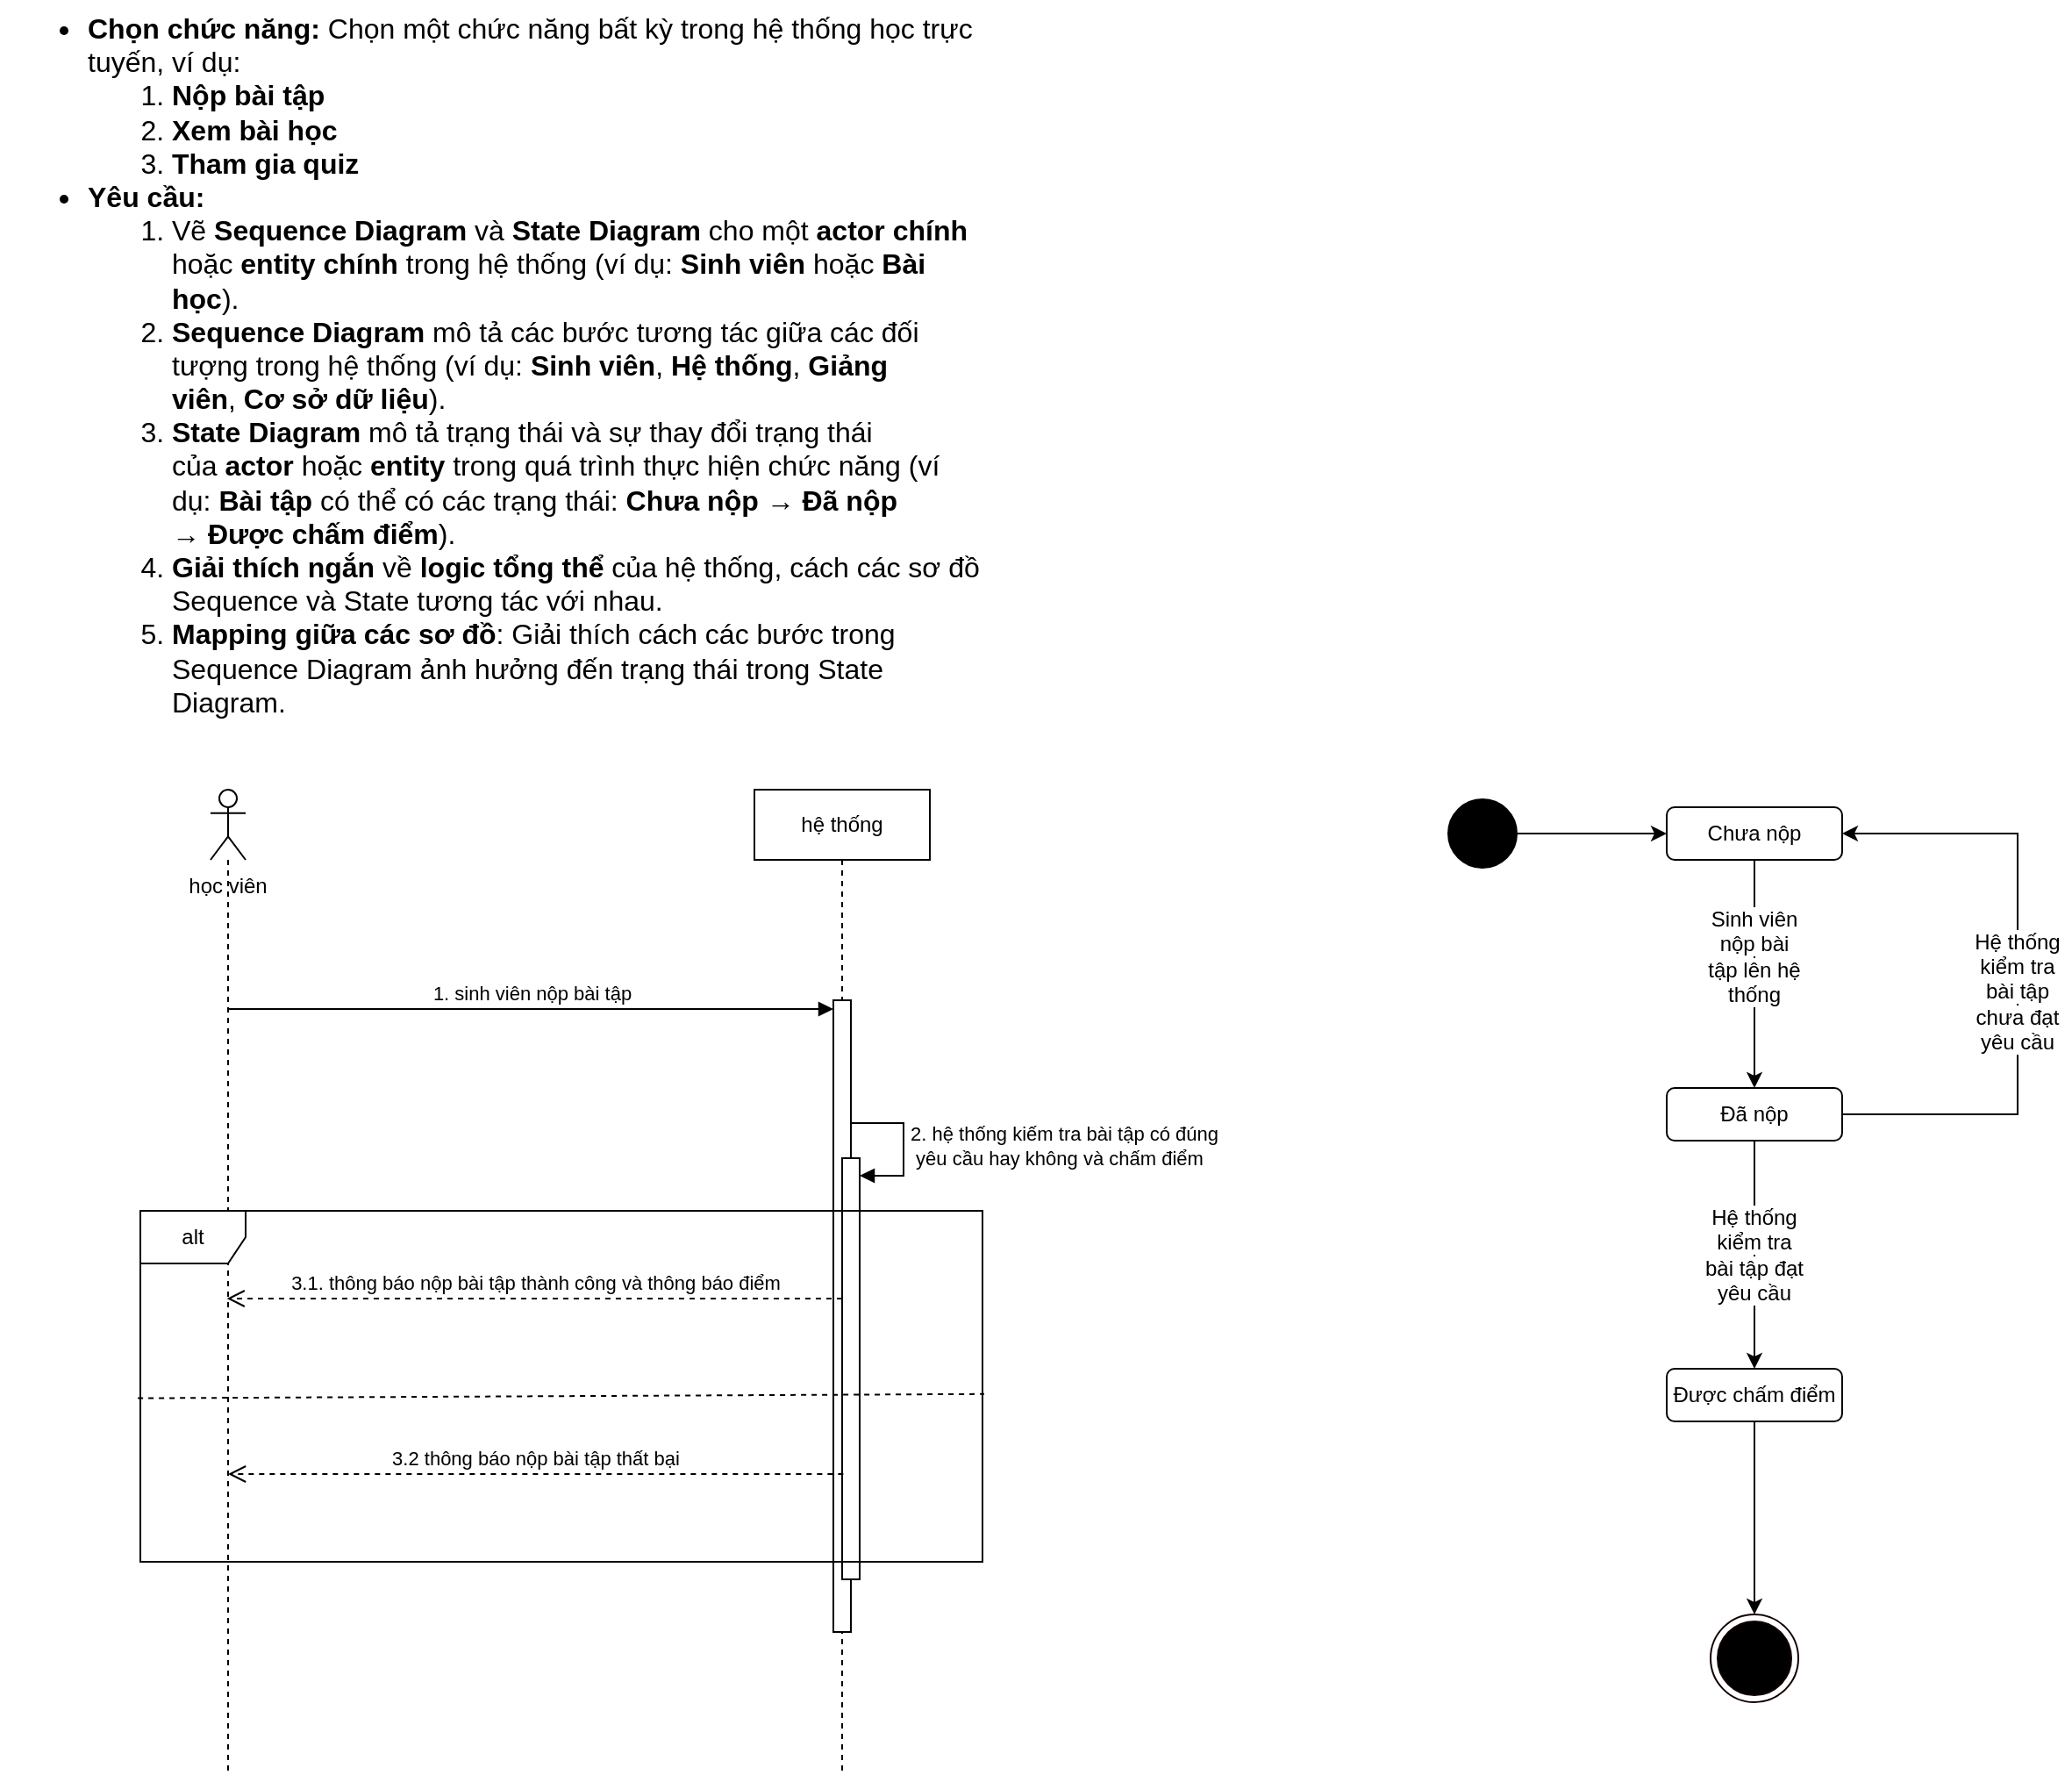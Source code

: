 <mxfile version="28.2.8">
  <diagram name="Page-1" id="XMYItQkeG7OKT5IUd4J5">
    <mxGraphModel dx="1616" dy="1305" grid="1" gridSize="10" guides="1" tooltips="1" connect="1" arrows="1" fold="1" page="0" pageScale="1" pageWidth="850" pageHeight="1100" math="0" shadow="0">
      <root>
        <mxCell id="0" />
        <mxCell id="1" parent="0" />
        <mxCell id="BLZOsen1UQOghruQjqNf-1" value="&lt;ul style=&quot;box-sizing: border-box; margin: 0px; padding: 0px 0px 0px 2rem; list-style: circle; color: rgb(33, 37, 41); font-family: SFProDisplay; font-size: 16px; font-style: normal; font-variant-ligatures: normal; font-variant-caps: normal; font-weight: 400; letter-spacing: normal; orphans: 2; text-align: start; text-indent: 0px; text-transform: none; widows: 2; word-spacing: 0px; -webkit-text-stroke-width: 0px; white-space: normal; background-color: rgb(255, 255, 255); text-decoration-thickness: initial; text-decoration-style: initial; text-decoration-color: initial; padding-inline-start: 48px;&quot;&gt;&lt;li dir=&quot;ltr&quot; aria-level=&quot;1&quot; style=&quot;box-sizing: border-box; margin: 0px; padding: 0px; background-color: transparent; color: rgb(0, 0, 0); font-family: Arial, sans-serif; font-size: 12pt; font-style: normal; font-variant: normal; font-weight: 400; list-style-type: disc; text-decoration: none; vertical-align: baseline; white-space: pre;&quot;&gt;&lt;span style=&quot;box-sizing: border-box; margin: 0px; padding: 0px; background-color: transparent; color: rgb(0, 0, 0); font-family: Arial, sans-serif; font-size: 12pt;&quot;&gt;&lt;span style=&quot;box-sizing: border-box; margin: 0px; padding: 0px; font-style: normal; font-variant: normal; text-decoration: none; vertical-align: baseline; white-space: pre-wrap;&quot;&gt;&lt;strong style=&quot;box-sizing: border-box; margin: 0px; padding: 0px; font-weight: bolder;&quot;&gt;Chọn chức năng:&lt;/strong&gt;&lt;/span&gt;&lt;span style=&quot;box-sizing: border-box; margin: 0px; padding: 0px; font-style: normal; font-variant: normal; font-weight: 400; text-decoration: none; vertical-align: baseline; white-space: pre-wrap;&quot;&gt; Chọn một chức năng bất kỳ trong hệ thống học trực tuyến, ví dụ:&lt;/span&gt;&lt;/span&gt;&lt;ol style=&quot;box-sizing: border-box; margin: 0px; padding: 0px 0px 0px 2rem; padding-inline-start: 48px;&quot;&gt;&lt;li dir=&quot;ltr&quot; aria-level=&quot;2&quot; style=&quot;box-sizing: border-box; margin: 0px; padding: 0px; background-color: transparent; color: rgb(0, 0, 0); font-family: Arial, sans-serif; font-size: 12pt; font-style: normal; font-variant: normal; font-weight: 400; list-style-type: decimal; text-decoration: none; vertical-align: baseline; white-space: pre;&quot;&gt;&lt;span style=&quot;box-sizing: border-box; margin: 0px; padding: 0px; background-color: transparent; color: rgb(0, 0, 0); font-family: Arial, sans-serif; font-size: 12pt;&quot;&gt;&lt;span style=&quot;box-sizing: border-box; margin: 0px; padding: 0px; font-style: normal; font-variant: normal; text-decoration: none; vertical-align: baseline; white-space: pre-wrap;&quot;&gt;&lt;strong style=&quot;box-sizing: border-box; margin: 0px; padding: 0px; font-weight: bolder;&quot;&gt;Nộp bài tập&lt;/strong&gt;&lt;/span&gt;&lt;/span&gt;&lt;/li&gt;&lt;li dir=&quot;ltr&quot; aria-level=&quot;2&quot; style=&quot;box-sizing: border-box; margin: 0px; padding: 0px; background-color: transparent; color: rgb(0, 0, 0); font-family: Arial, sans-serif; font-size: 12pt; font-style: normal; font-variant: normal; font-weight: 400; list-style-type: decimal; text-decoration: none; vertical-align: baseline; white-space: pre;&quot;&gt;&lt;span style=&quot;box-sizing: border-box; margin: 0px; padding: 0px; background-color: transparent; color: rgb(0, 0, 0); font-family: Arial, sans-serif; font-size: 12pt;&quot;&gt;&lt;span style=&quot;box-sizing: border-box; margin: 0px; padding: 0px; font-style: normal; font-variant: normal; text-decoration: none; vertical-align: baseline; white-space: pre-wrap;&quot;&gt;&lt;strong style=&quot;box-sizing: border-box; margin: 0px; padding: 0px; font-weight: bolder;&quot;&gt;Xem bài học&lt;/strong&gt;&lt;/span&gt;&lt;/span&gt;&lt;/li&gt;&lt;li dir=&quot;ltr&quot; aria-level=&quot;2&quot; style=&quot;box-sizing: border-box; margin: 0px; padding: 0px; background-color: transparent; color: rgb(0, 0, 0); font-family: Arial, sans-serif; font-size: 12pt; font-style: normal; font-variant: normal; font-weight: 400; list-style-type: decimal; text-decoration: none; vertical-align: baseline; white-space: pre;&quot;&gt;&lt;span style=&quot;box-sizing: border-box; margin: 0px; padding: 0px; background-color: transparent; color: rgb(0, 0, 0); font-family: Arial, sans-serif; font-size: 12pt;&quot;&gt;&lt;span style=&quot;box-sizing: border-box; margin: 0px; padding: 0px; font-style: normal; font-variant: normal; text-decoration: none; vertical-align: baseline; white-space: pre-wrap;&quot;&gt;&lt;strong style=&quot;box-sizing: border-box; margin: 0px; padding: 0px; font-weight: bolder;&quot;&gt;Tham gia quiz&lt;/strong&gt;&lt;/span&gt;&lt;/span&gt;&lt;/li&gt;&lt;/ol&gt;&lt;/li&gt;&lt;li dir=&quot;ltr&quot; aria-level=&quot;1&quot; style=&quot;box-sizing: border-box; margin: 0px; padding: 0px; background-color: transparent; color: rgb(0, 0, 0); font-family: Arial, sans-serif; font-size: 12pt; font-style: normal; font-variant: normal; font-weight: 400; list-style-type: disc; text-decoration: none; vertical-align: baseline; white-space: pre;&quot;&gt;&lt;span style=&quot;box-sizing: border-box; margin: 0px; padding: 0px; background-color: transparent; color: rgb(0, 0, 0); font-family: Arial, sans-serif; font-size: 12pt;&quot;&gt;&lt;span style=&quot;box-sizing: border-box; margin: 0px; padding: 0px; font-style: normal; font-variant: normal; text-decoration: none; vertical-align: baseline; white-space: pre-wrap;&quot;&gt;&lt;strong style=&quot;box-sizing: border-box; margin: 0px; padding: 0px; font-weight: bolder;&quot;&gt;Yêu cầu:&lt;/strong&gt;&lt;/span&gt;&lt;/span&gt;&lt;ol style=&quot;box-sizing: border-box; margin: 0px; padding: 0px 0px 0px 2rem; padding-inline-start: 48px;&quot;&gt;&lt;li dir=&quot;ltr&quot; aria-level=&quot;2&quot; style=&quot;box-sizing: border-box; margin: 0px; padding: 0px; background-color: transparent; color: rgb(0, 0, 0); font-family: Arial, sans-serif; font-size: 12pt; font-style: normal; font-variant: normal; font-weight: 400; list-style-type: decimal; text-decoration: none; vertical-align: baseline; white-space: pre;&quot;&gt;&lt;span style=&quot;box-sizing: border-box; margin: 0px; padding: 0px; background-color: transparent; color: rgb(0, 0, 0); font-family: Arial, sans-serif; font-size: 12pt;&quot;&gt;&lt;span style=&quot;box-sizing: border-box; margin: 0px; padding: 0px; font-style: normal; font-variant: normal; font-weight: 400; text-decoration: none; vertical-align: baseline; white-space: pre-wrap;&quot;&gt;Vẽ&amp;nbsp;&lt;/span&gt;&lt;span style=&quot;box-sizing: border-box; margin: 0px; padding: 0px; font-style: normal; font-variant: normal; text-decoration: none; vertical-align: baseline; white-space: pre-wrap;&quot;&gt;&lt;strong style=&quot;box-sizing: border-box; margin: 0px; padding: 0px; font-weight: bolder;&quot;&gt;Sequence Diagram&lt;/strong&gt;&lt;/span&gt;&lt;span style=&quot;box-sizing: border-box; margin: 0px; padding: 0px; font-style: normal; font-variant: normal; font-weight: 400; text-decoration: none; vertical-align: baseline; white-space: pre-wrap;&quot;&gt; và&amp;nbsp;&lt;/span&gt;&lt;span style=&quot;box-sizing: border-box; margin: 0px; padding: 0px; font-style: normal; font-variant: normal; text-decoration: none; vertical-align: baseline; white-space: pre-wrap;&quot;&gt;&lt;strong style=&quot;box-sizing: border-box; margin: 0px; padding: 0px; font-weight: bolder;&quot;&gt;State Diagram&lt;/strong&gt;&lt;/span&gt;&lt;span style=&quot;box-sizing: border-box; margin: 0px; padding: 0px; font-style: normal; font-variant: normal; font-weight: 400; text-decoration: none; vertical-align: baseline; white-space: pre-wrap;&quot;&gt; cho một&amp;nbsp;&lt;/span&gt;&lt;span style=&quot;box-sizing: border-box; margin: 0px; padding: 0px; font-style: normal; font-variant: normal; text-decoration: none; vertical-align: baseline; white-space: pre-wrap;&quot;&gt;&lt;strong style=&quot;box-sizing: border-box; margin: 0px; padding: 0px; font-weight: bolder;&quot;&gt;actor chính&lt;/strong&gt;&lt;/span&gt;&lt;span style=&quot;box-sizing: border-box; margin: 0px; padding: 0px; font-style: normal; font-variant: normal; font-weight: 400; text-decoration: none; vertical-align: baseline; white-space: pre-wrap;&quot;&gt; hoặc&amp;nbsp;&lt;/span&gt;&lt;span style=&quot;box-sizing: border-box; margin: 0px; padding: 0px; font-style: normal; font-variant: normal; text-decoration: none; vertical-align: baseline; white-space: pre-wrap;&quot;&gt;&lt;strong style=&quot;box-sizing: border-box; margin: 0px; padding: 0px; font-weight: bolder;&quot;&gt;entity chính&lt;/strong&gt;&lt;/span&gt;&lt;span style=&quot;box-sizing: border-box; margin: 0px; padding: 0px; font-style: normal; font-variant: normal; font-weight: 400; text-decoration: none; vertical-align: baseline; white-space: pre-wrap;&quot;&gt; trong hệ thống (ví dụ:&amp;nbsp;&lt;/span&gt;&lt;span style=&quot;box-sizing: border-box; margin: 0px; padding: 0px; font-style: normal; font-variant: normal; text-decoration: none; vertical-align: baseline; white-space: pre-wrap;&quot;&gt;&lt;strong style=&quot;box-sizing: border-box; margin: 0px; padding: 0px; font-weight: bolder;&quot;&gt;Sinh viên&lt;/strong&gt;&lt;/span&gt;&lt;span style=&quot;box-sizing: border-box; margin: 0px; padding: 0px; font-style: normal; font-variant: normal; font-weight: 400; text-decoration: none; vertical-align: baseline; white-space: pre-wrap;&quot;&gt; hoặc&amp;nbsp;&lt;/span&gt;&lt;span style=&quot;box-sizing: border-box; margin: 0px; padding: 0px; font-style: normal; font-variant: normal; text-decoration: none; vertical-align: baseline; white-space: pre-wrap;&quot;&gt;&lt;strong style=&quot;box-sizing: border-box; margin: 0px; padding: 0px; font-weight: bolder;&quot;&gt;Bài học&lt;/strong&gt;&lt;/span&gt;&lt;span style=&quot;box-sizing: border-box; margin: 0px; padding: 0px; font-style: normal; font-variant: normal; font-weight: 400; text-decoration: none; vertical-align: baseline; white-space: pre-wrap;&quot;&gt;).&lt;/span&gt;&lt;/span&gt;&lt;/li&gt;&lt;li dir=&quot;ltr&quot; aria-level=&quot;2&quot; style=&quot;box-sizing: border-box; margin: 0px; padding: 0px; background-color: transparent; color: rgb(0, 0, 0); font-family: Arial, sans-serif; font-size: 12pt; font-style: normal; font-variant: normal; font-weight: 400; list-style-type: decimal; text-decoration: none; vertical-align: baseline; white-space: pre;&quot;&gt;&lt;span style=&quot;box-sizing: border-box; margin: 0px; padding: 0px; background-color: transparent; color: rgb(0, 0, 0); font-family: Arial, sans-serif; font-size: 12pt;&quot;&gt;&lt;span style=&quot;box-sizing: border-box; margin: 0px; padding: 0px; font-style: normal; font-variant: normal; text-decoration: none; vertical-align: baseline; white-space: pre-wrap;&quot;&gt;&lt;strong style=&quot;box-sizing: border-box; margin: 0px; padding: 0px; font-weight: bolder;&quot;&gt;Sequence Diagram&lt;/strong&gt;&lt;/span&gt;&lt;span style=&quot;box-sizing: border-box; margin: 0px; padding: 0px; font-style: normal; font-variant: normal; font-weight: 400; text-decoration: none; vertical-align: baseline; white-space: pre-wrap;&quot;&gt; mô tả các bước tương tác giữa các đối tượng trong hệ thống (ví dụ:&amp;nbsp;&lt;/span&gt;&lt;span style=&quot;box-sizing: border-box; margin: 0px; padding: 0px; font-style: normal; font-variant: normal; text-decoration: none; vertical-align: baseline; white-space: pre-wrap;&quot;&gt;&lt;strong style=&quot;box-sizing: border-box; margin: 0px; padding: 0px; font-weight: bolder;&quot;&gt;Sinh viên&lt;/strong&gt;&lt;/span&gt;&lt;span style=&quot;box-sizing: border-box; margin: 0px; padding: 0px; font-style: normal; font-variant: normal; font-weight: 400; text-decoration: none; vertical-align: baseline; white-space: pre-wrap;&quot;&gt;,&amp;nbsp;&lt;/span&gt;&lt;span style=&quot;box-sizing: border-box; margin: 0px; padding: 0px; font-style: normal; font-variant: normal; text-decoration: none; vertical-align: baseline; white-space: pre-wrap;&quot;&gt;&lt;strong style=&quot;box-sizing: border-box; margin: 0px; padding: 0px; font-weight: bolder;&quot;&gt;Hệ thống&lt;/strong&gt;&lt;/span&gt;&lt;span style=&quot;box-sizing: border-box; margin: 0px; padding: 0px; font-style: normal; font-variant: normal; font-weight: 400; text-decoration: none; vertical-align: baseline; white-space: pre-wrap;&quot;&gt;,&amp;nbsp;&lt;/span&gt;&lt;span style=&quot;box-sizing: border-box; margin: 0px; padding: 0px; font-style: normal; font-variant: normal; text-decoration: none; vertical-align: baseline; white-space: pre-wrap;&quot;&gt;&lt;strong style=&quot;box-sizing: border-box; margin: 0px; padding: 0px; font-weight: bolder;&quot;&gt;Giảng viên&lt;/strong&gt;&lt;/span&gt;&lt;span style=&quot;box-sizing: border-box; margin: 0px; padding: 0px; font-style: normal; font-variant: normal; font-weight: 400; text-decoration: none; vertical-align: baseline; white-space: pre-wrap;&quot;&gt;,&amp;nbsp;&lt;/span&gt;&lt;span style=&quot;box-sizing: border-box; margin: 0px; padding: 0px; font-style: normal; font-variant: normal; text-decoration: none; vertical-align: baseline; white-space: pre-wrap;&quot;&gt;&lt;strong style=&quot;box-sizing: border-box; margin: 0px; padding: 0px; font-weight: bolder;&quot;&gt;Cơ sở dữ liệu&lt;/strong&gt;&lt;/span&gt;&lt;span style=&quot;box-sizing: border-box; margin: 0px; padding: 0px; font-style: normal; font-variant: normal; font-weight: 400; text-decoration: none; vertical-align: baseline; white-space: pre-wrap;&quot;&gt;).&lt;/span&gt;&lt;/span&gt;&lt;/li&gt;&lt;li dir=&quot;ltr&quot; aria-level=&quot;2&quot; style=&quot;box-sizing: border-box; margin: 0px; padding: 0px; background-color: transparent; color: rgb(0, 0, 0); font-family: Arial, sans-serif; font-size: 12pt; font-style: normal; font-variant: normal; font-weight: 400; list-style-type: decimal; text-decoration: none; vertical-align: baseline; white-space: pre;&quot;&gt;&lt;span style=&quot;box-sizing: border-box; margin: 0px; padding: 0px; background-color: transparent; color: rgb(0, 0, 0); font-family: Arial, sans-serif; font-size: 12pt;&quot;&gt;&lt;span style=&quot;box-sizing: border-box; margin: 0px; padding: 0px; font-style: normal; font-variant: normal; text-decoration: none; vertical-align: baseline; white-space: pre-wrap;&quot;&gt;&lt;strong style=&quot;box-sizing: border-box; margin: 0px; padding: 0px; font-weight: bolder;&quot;&gt;State Diagram&lt;/strong&gt;&lt;/span&gt;&lt;span style=&quot;box-sizing: border-box; margin: 0px; padding: 0px; font-style: normal; font-variant: normal; font-weight: 400; text-decoration: none; vertical-align: baseline; white-space: pre-wrap;&quot;&gt; mô tả trạng thái và sự thay đổi trạng thái của&amp;nbsp;&lt;/span&gt;&lt;span style=&quot;box-sizing: border-box; margin: 0px; padding: 0px; font-style: normal; font-variant: normal; text-decoration: none; vertical-align: baseline; white-space: pre-wrap;&quot;&gt;&lt;strong style=&quot;box-sizing: border-box; margin: 0px; padding: 0px; font-weight: bolder;&quot;&gt;actor&lt;/strong&gt;&lt;/span&gt;&lt;span style=&quot;box-sizing: border-box; margin: 0px; padding: 0px; font-style: normal; font-variant: normal; font-weight: 400; text-decoration: none; vertical-align: baseline; white-space: pre-wrap;&quot;&gt; hoặc&amp;nbsp;&lt;/span&gt;&lt;span style=&quot;box-sizing: border-box; margin: 0px; padding: 0px; font-style: normal; font-variant: normal; text-decoration: none; vertical-align: baseline; white-space: pre-wrap;&quot;&gt;&lt;strong style=&quot;box-sizing: border-box; margin: 0px; padding: 0px; font-weight: bolder;&quot;&gt;entity&lt;/strong&gt;&lt;/span&gt;&lt;span style=&quot;box-sizing: border-box; margin: 0px; padding: 0px; font-style: normal; font-variant: normal; font-weight: 400; text-decoration: none; vertical-align: baseline; white-space: pre-wrap;&quot;&gt; trong quá trình thực hiện chức năng (ví dụ:&amp;nbsp;&lt;/span&gt;&lt;span style=&quot;box-sizing: border-box; margin: 0px; padding: 0px; font-style: normal; font-variant: normal; text-decoration: none; vertical-align: baseline; white-space: pre-wrap;&quot;&gt;&lt;strong style=&quot;box-sizing: border-box; margin: 0px; padding: 0px; font-weight: bolder;&quot;&gt;Bài tập&lt;/strong&gt;&lt;/span&gt;&lt;span style=&quot;box-sizing: border-box; margin: 0px; padding: 0px; font-style: normal; font-variant: normal; font-weight: 400; text-decoration: none; vertical-align: baseline; white-space: pre-wrap;&quot;&gt; có thể có các trạng thái:&amp;nbsp;&lt;/span&gt;&lt;span style=&quot;box-sizing: border-box; margin: 0px; padding: 0px; font-style: normal; font-variant: normal; text-decoration: none; vertical-align: baseline; white-space: pre-wrap;&quot;&gt;&lt;strong style=&quot;box-sizing: border-box; margin: 0px; padding: 0px; font-weight: bolder;&quot;&gt;Chưa nộp&lt;/strong&gt;&lt;/span&gt;&lt;span style=&quot;box-sizing: border-box; margin: 0px; padding: 0px; font-style: normal; font-variant: normal; font-weight: 400; text-decoration: none; vertical-align: baseline; white-space: pre-wrap;&quot;&gt; →&amp;nbsp;&lt;/span&gt;&lt;span style=&quot;box-sizing: border-box; margin: 0px; padding: 0px; font-style: normal; font-variant: normal; text-decoration: none; vertical-align: baseline; white-space: pre-wrap;&quot;&gt;&lt;strong style=&quot;box-sizing: border-box; margin: 0px; padding: 0px; font-weight: bolder;&quot;&gt;Đã nộp&lt;/strong&gt;&lt;/span&gt;&lt;span style=&quot;box-sizing: border-box; margin: 0px; padding: 0px; font-style: normal; font-variant: normal; font-weight: 400; text-decoration: none; vertical-align: baseline; white-space: pre-wrap;&quot;&gt; →&amp;nbsp;&lt;/span&gt;&lt;span style=&quot;box-sizing: border-box; margin: 0px; padding: 0px; font-style: normal; font-variant: normal; text-decoration: none; vertical-align: baseline; white-space: pre-wrap;&quot;&gt;&lt;strong style=&quot;box-sizing: border-box; margin: 0px; padding: 0px; font-weight: bolder;&quot;&gt;Được chấm điểm&lt;/strong&gt;&lt;/span&gt;&lt;span style=&quot;box-sizing: border-box; margin: 0px; padding: 0px; font-style: normal; font-variant: normal; font-weight: 400; text-decoration: none; vertical-align: baseline; white-space: pre-wrap;&quot;&gt;).&lt;/span&gt;&lt;/span&gt;&lt;/li&gt;&lt;li dir=&quot;ltr&quot; aria-level=&quot;2&quot; style=&quot;box-sizing: border-box; margin: 0px; padding: 0px; background-color: transparent; color: rgb(0, 0, 0); font-family: Arial, sans-serif; font-size: 12pt; font-style: normal; font-variant: normal; font-weight: 400; list-style-type: decimal; text-decoration: none; vertical-align: baseline; white-space: pre;&quot;&gt;&lt;span style=&quot;box-sizing: border-box; margin: 0px; padding: 0px; background-color: transparent; color: rgb(0, 0, 0); font-family: Arial, sans-serif; font-size: 12pt;&quot;&gt;&lt;span style=&quot;box-sizing: border-box; margin: 0px; padding: 0px; font-style: normal; font-variant: normal; text-decoration: none; vertical-align: baseline; white-space: pre-wrap;&quot;&gt;&lt;strong style=&quot;box-sizing: border-box; margin: 0px; padding: 0px; font-weight: bolder;&quot;&gt;Giải thích ngắn&lt;/strong&gt;&lt;/span&gt;&lt;span style=&quot;box-sizing: border-box; margin: 0px; padding: 0px; font-style: normal; font-variant: normal; font-weight: 400; text-decoration: none; vertical-align: baseline; white-space: pre-wrap;&quot;&gt; về&amp;nbsp;&lt;/span&gt;&lt;span style=&quot;box-sizing: border-box; margin: 0px; padding: 0px; font-style: normal; font-variant: normal; text-decoration: none; vertical-align: baseline; white-space: pre-wrap;&quot;&gt;&lt;strong style=&quot;box-sizing: border-box; margin: 0px; padding: 0px; font-weight: bolder;&quot;&gt;logic tổng thể&lt;/strong&gt;&lt;/span&gt;&lt;span style=&quot;box-sizing: border-box; margin: 0px; padding: 0px; font-style: normal; font-variant: normal; font-weight: 400; text-decoration: none; vertical-align: baseline; white-space: pre-wrap;&quot;&gt; của hệ thống, cách các sơ đồ Sequence và State tương tác với nhau.&lt;/span&gt;&lt;/span&gt;&lt;/li&gt;&lt;li dir=&quot;ltr&quot; aria-level=&quot;2&quot; style=&quot;box-sizing: border-box; margin: 0px; padding: 0px; background-color: transparent; color: rgb(0, 0, 0); font-family: Arial, sans-serif; font-size: 12pt; font-style: normal; font-variant: normal; font-weight: 400; list-style-type: decimal; text-decoration: none; vertical-align: baseline; white-space: pre;&quot;&gt;&lt;span style=&quot;box-sizing: border-box; margin: 0px; padding: 0px; background-color: transparent; color: rgb(0, 0, 0); font-family: Arial, sans-serif; font-size: 12pt;&quot;&gt;&lt;span style=&quot;box-sizing: border-box; margin: 0px; padding: 0px; font-style: normal; font-variant: normal; text-decoration: none; vertical-align: baseline; white-space: pre-wrap;&quot;&gt;&lt;strong style=&quot;box-sizing: border-box; margin: 0px; padding: 0px; font-weight: bolder;&quot;&gt;Mapping giữa các sơ đồ&lt;/strong&gt;&lt;/span&gt;&lt;span style=&quot;box-sizing: border-box; margin: 0px; padding: 0px; font-style: normal; font-variant: normal; font-weight: 400; text-decoration: none; vertical-align: baseline; white-space: pre-wrap;&quot;&gt;: Giải thích cách các bước trong Sequence Diagram ảnh hưởng đến trạng thái trong State Diagram.&lt;/span&gt;&lt;/span&gt;&lt;/li&gt;&lt;/ol&gt;&lt;/li&gt;&lt;/ul&gt;&lt;br class=&quot;Apple-interchange-newline&quot;&gt;" style="text;whiteSpace=wrap;html=1;" parent="1" vertex="1">
          <mxGeometry x="-310" y="-10" width="560" height="440" as="geometry" />
        </mxCell>
        <mxCell id="BLZOsen1UQOghruQjqNf-2" value="" style="shape=umlLifeline;perimeter=lifelinePerimeter;whiteSpace=wrap;html=1;container=1;dropTarget=0;collapsible=0;recursiveResize=0;outlineConnect=0;portConstraint=eastwest;newEdgeStyle={&quot;curved&quot;:0,&quot;rounded&quot;:0};participant=umlActor;" parent="1" vertex="1">
          <mxGeometry x="-190" y="440" width="20" height="560" as="geometry" />
        </mxCell>
        <mxCell id="BLZOsen1UQOghruQjqNf-3" value="học viên" style="text;html=1;whiteSpace=wrap;strokeColor=none;fillColor=none;align=center;verticalAlign=middle;rounded=0;" parent="1" vertex="1">
          <mxGeometry x="-210" y="480" width="60" height="30" as="geometry" />
        </mxCell>
        <mxCell id="BLZOsen1UQOghruQjqNf-4" value="hệ thống" style="shape=umlLifeline;perimeter=lifelinePerimeter;whiteSpace=wrap;html=1;container=1;dropTarget=0;collapsible=0;recursiveResize=0;outlineConnect=0;portConstraint=eastwest;newEdgeStyle={&quot;curved&quot;:0,&quot;rounded&quot;:0};" parent="1" vertex="1">
          <mxGeometry x="120" y="440" width="100" height="560" as="geometry" />
        </mxCell>
        <mxCell id="BLZOsen1UQOghruQjqNf-5" value="" style="html=1;points=[[0,0,0,0,5],[0,1,0,0,-5],[1,0,0,0,5],[1,1,0,0,-5]];perimeter=orthogonalPerimeter;outlineConnect=0;targetShapes=umlLifeline;portConstraint=eastwest;newEdgeStyle={&quot;curved&quot;:0,&quot;rounded&quot;:0};" parent="BLZOsen1UQOghruQjqNf-4" vertex="1">
          <mxGeometry x="45" y="120" width="10" height="360" as="geometry" />
        </mxCell>
        <mxCell id="BLZOsen1UQOghruQjqNf-11" value="" style="html=1;points=[[0,0,0,0,5],[0,1,0,0,-5],[1,0,0,0,5],[1,1,0,0,-5]];perimeter=orthogonalPerimeter;outlineConnect=0;targetShapes=umlLifeline;portConstraint=eastwest;newEdgeStyle={&quot;curved&quot;:0,&quot;rounded&quot;:0};" parent="BLZOsen1UQOghruQjqNf-4" vertex="1">
          <mxGeometry x="50" y="210" width="10" height="240" as="geometry" />
        </mxCell>
        <mxCell id="BLZOsen1UQOghruQjqNf-12" value="2. hệ thống kiếm tra bài tập có đúng&lt;div&gt;&amp;nbsp;yêu cầu hay không và chấm điểm&lt;/div&gt;" style="html=1;align=left;spacingLeft=2;endArrow=block;rounded=0;edgeStyle=orthogonalEdgeStyle;curved=0;rounded=0;" parent="BLZOsen1UQOghruQjqNf-4" target="BLZOsen1UQOghruQjqNf-11" edge="1">
          <mxGeometry relative="1" as="geometry">
            <mxPoint x="55" y="190" as="sourcePoint" />
            <Array as="points">
              <mxPoint x="85" y="220" />
            </Array>
          </mxGeometry>
        </mxCell>
        <mxCell id="BLZOsen1UQOghruQjqNf-6" value="1. sinh viên nộp bài tập" style="html=1;verticalAlign=bottom;endArrow=block;curved=0;rounded=0;entryX=0;entryY=0;entryDx=0;entryDy=5;" parent="1" source="BLZOsen1UQOghruQjqNf-2" target="BLZOsen1UQOghruQjqNf-5" edge="1">
          <mxGeometry relative="1" as="geometry">
            <mxPoint x="95" y="565" as="sourcePoint" />
          </mxGeometry>
        </mxCell>
        <mxCell id="BLZOsen1UQOghruQjqNf-7" value="3.1. thông báo nộp bài tập thành công và thông báo điểm" style="html=1;verticalAlign=bottom;endArrow=open;dashed=1;endSize=8;curved=0;rounded=0;" parent="1" source="BLZOsen1UQOghruQjqNf-11" edge="1">
          <mxGeometry relative="1" as="geometry">
            <mxPoint x="-180.676" y="730.0" as="targetPoint" />
            <mxPoint x="165" y="730.0" as="sourcePoint" />
          </mxGeometry>
        </mxCell>
        <mxCell id="BLZOsen1UQOghruQjqNf-13" value="alt" style="shape=umlFrame;whiteSpace=wrap;html=1;pointerEvents=0;" parent="1" vertex="1">
          <mxGeometry x="-230" y="680" width="480" height="200" as="geometry" />
        </mxCell>
        <mxCell id="BLZOsen1UQOghruQjqNf-14" value="" style="endArrow=none;dashed=1;html=1;rounded=0;exitX=-0.003;exitY=0.534;exitDx=0;exitDy=0;exitPerimeter=0;entryX=1.002;entryY=0.522;entryDx=0;entryDy=0;entryPerimeter=0;" parent="1" source="BLZOsen1UQOghruQjqNf-13" target="BLZOsen1UQOghruQjqNf-13" edge="1">
          <mxGeometry width="50" height="50" relative="1" as="geometry">
            <mxPoint x="340" y="540" as="sourcePoint" />
            <mxPoint x="390" y="490" as="targetPoint" />
          </mxGeometry>
        </mxCell>
        <mxCell id="BLZOsen1UQOghruQjqNf-15" value="3.2 thông báo nộp bài tập thất bại" style="html=1;verticalAlign=bottom;endArrow=open;dashed=1;endSize=8;curved=0;rounded=0;" parent="1" edge="1">
          <mxGeometry relative="1" as="geometry">
            <mxPoint x="-180" y="830" as="targetPoint" />
            <mxPoint x="170.676" y="830.0" as="sourcePoint" />
          </mxGeometry>
        </mxCell>
        <mxCell id="BLZOsen1UQOghruQjqNf-16" style="edgeStyle=orthogonalEdgeStyle;rounded=0;orthogonalLoop=1;jettySize=auto;html=1;entryX=1;entryY=0.5;entryDx=0;entryDy=0;" parent="1" source="BLZOsen1UQOghruQjqNf-17" target="BLZOsen1UQOghruQjqNf-18" edge="1">
          <mxGeometry relative="1" as="geometry" />
        </mxCell>
        <mxCell id="BLZOsen1UQOghruQjqNf-17" value="" style="ellipse;html=1;shape=endState;fillColor=#000000;strokeColor=light-dark(#000000,#130000);strokeWidth=10;" parent="1" vertex="1">
          <mxGeometry x="520" y="450" width="30" height="30" as="geometry" />
        </mxCell>
        <mxCell id="BLZOsen1UQOghruQjqNf-20" style="edgeStyle=orthogonalEdgeStyle;rounded=0;orthogonalLoop=1;jettySize=auto;html=1;entryX=0.5;entryY=1;entryDx=0;entryDy=0;" parent="1" source="BLZOsen1UQOghruQjqNf-18" target="BLZOsen1UQOghruQjqNf-19" edge="1">
          <mxGeometry relative="1" as="geometry" />
        </mxCell>
        <mxCell id="BLZOsen1UQOghruQjqNf-18" value="Chưa nộp" style="html=1;whiteSpace=wrap;strokeColor=default;flipV=1;direction=west;rounded=1;" parent="1" vertex="1">
          <mxGeometry x="640" y="450" width="100" height="30" as="geometry" />
        </mxCell>
        <mxCell id="BLZOsen1UQOghruQjqNf-23" style="edgeStyle=orthogonalEdgeStyle;rounded=0;orthogonalLoop=1;jettySize=auto;html=1;entryX=0.5;entryY=1;entryDx=0;entryDy=0;" parent="1" source="BLZOsen1UQOghruQjqNf-19" target="BLZOsen1UQOghruQjqNf-22" edge="1">
          <mxGeometry relative="1" as="geometry" />
        </mxCell>
        <mxCell id="BLZOsen1UQOghruQjqNf-26" style="edgeStyle=orthogonalEdgeStyle;rounded=0;orthogonalLoop=1;jettySize=auto;html=1;entryX=0;entryY=0.5;entryDx=0;entryDy=0;exitX=0;exitY=0.5;exitDx=0;exitDy=0;" parent="1" source="BLZOsen1UQOghruQjqNf-19" target="BLZOsen1UQOghruQjqNf-18" edge="1">
          <mxGeometry relative="1" as="geometry">
            <Array as="points">
              <mxPoint x="840" y="625" />
              <mxPoint x="840" y="465" />
            </Array>
          </mxGeometry>
        </mxCell>
        <mxCell id="BLZOsen1UQOghruQjqNf-19" value="Đã nộp" style="html=1;whiteSpace=wrap;strokeColor=default;flipV=1;direction=west;rounded=1;" parent="1" vertex="1">
          <mxGeometry x="640" y="610" width="100" height="30" as="geometry" />
        </mxCell>
        <mxCell id="BLZOsen1UQOghruQjqNf-21" value="&lt;span style=&quot;background-color: rgb(255, 255, 255);&quot;&gt;Sinh viên nộp bài tập lên hệ thống&lt;/span&gt;" style="text;html=1;whiteSpace=wrap;strokeColor=none;fillColor=none;align=center;verticalAlign=middle;rounded=0;" parent="1" vertex="1">
          <mxGeometry x="660" y="520" width="60" height="30" as="geometry" />
        </mxCell>
        <mxCell id="BLZOsen1UQOghruQjqNf-30" style="edgeStyle=orthogonalEdgeStyle;rounded=0;orthogonalLoop=1;jettySize=auto;html=1;entryX=0.5;entryY=0;entryDx=0;entryDy=0;" parent="1" source="BLZOsen1UQOghruQjqNf-22" target="BLZOsen1UQOghruQjqNf-29" edge="1">
          <mxGeometry relative="1" as="geometry" />
        </mxCell>
        <mxCell id="BLZOsen1UQOghruQjqNf-22" value="Được chấm điểm" style="html=1;whiteSpace=wrap;strokeColor=default;flipV=1;direction=west;rounded=1;" parent="1" vertex="1">
          <mxGeometry x="640" y="770" width="100" height="30" as="geometry" />
        </mxCell>
        <mxCell id="BLZOsen1UQOghruQjqNf-24" value="&lt;span style=&quot;background-color: rgb(255, 255, 255);&quot;&gt;Hệ thống kiểm tra bài tập đạt yêu cầu&lt;/span&gt;" style="text;html=1;whiteSpace=wrap;strokeColor=none;fillColor=none;align=center;verticalAlign=middle;rounded=0;" parent="1" vertex="1">
          <mxGeometry x="660" y="690" width="60" height="30" as="geometry" />
        </mxCell>
        <mxCell id="BLZOsen1UQOghruQjqNf-27" value="&lt;span style=&quot;background-color: rgb(255, 255, 255);&quot;&gt;Hệ thống kiểm tra bài tập chưa đạt yêu cầu&lt;/span&gt;" style="text;html=1;whiteSpace=wrap;strokeColor=none;fillColor=none;align=center;verticalAlign=middle;rounded=0;" parent="1" vertex="1">
          <mxGeometry x="810" y="540" width="60" height="30" as="geometry" />
        </mxCell>
        <mxCell id="BLZOsen1UQOghruQjqNf-29" value="" style="ellipse;html=1;shape=endState;fillColor=#000000;strokeColor=#130000;" parent="1" vertex="1">
          <mxGeometry x="665" y="910" width="50" height="50" as="geometry" />
        </mxCell>
      </root>
    </mxGraphModel>
  </diagram>
</mxfile>
